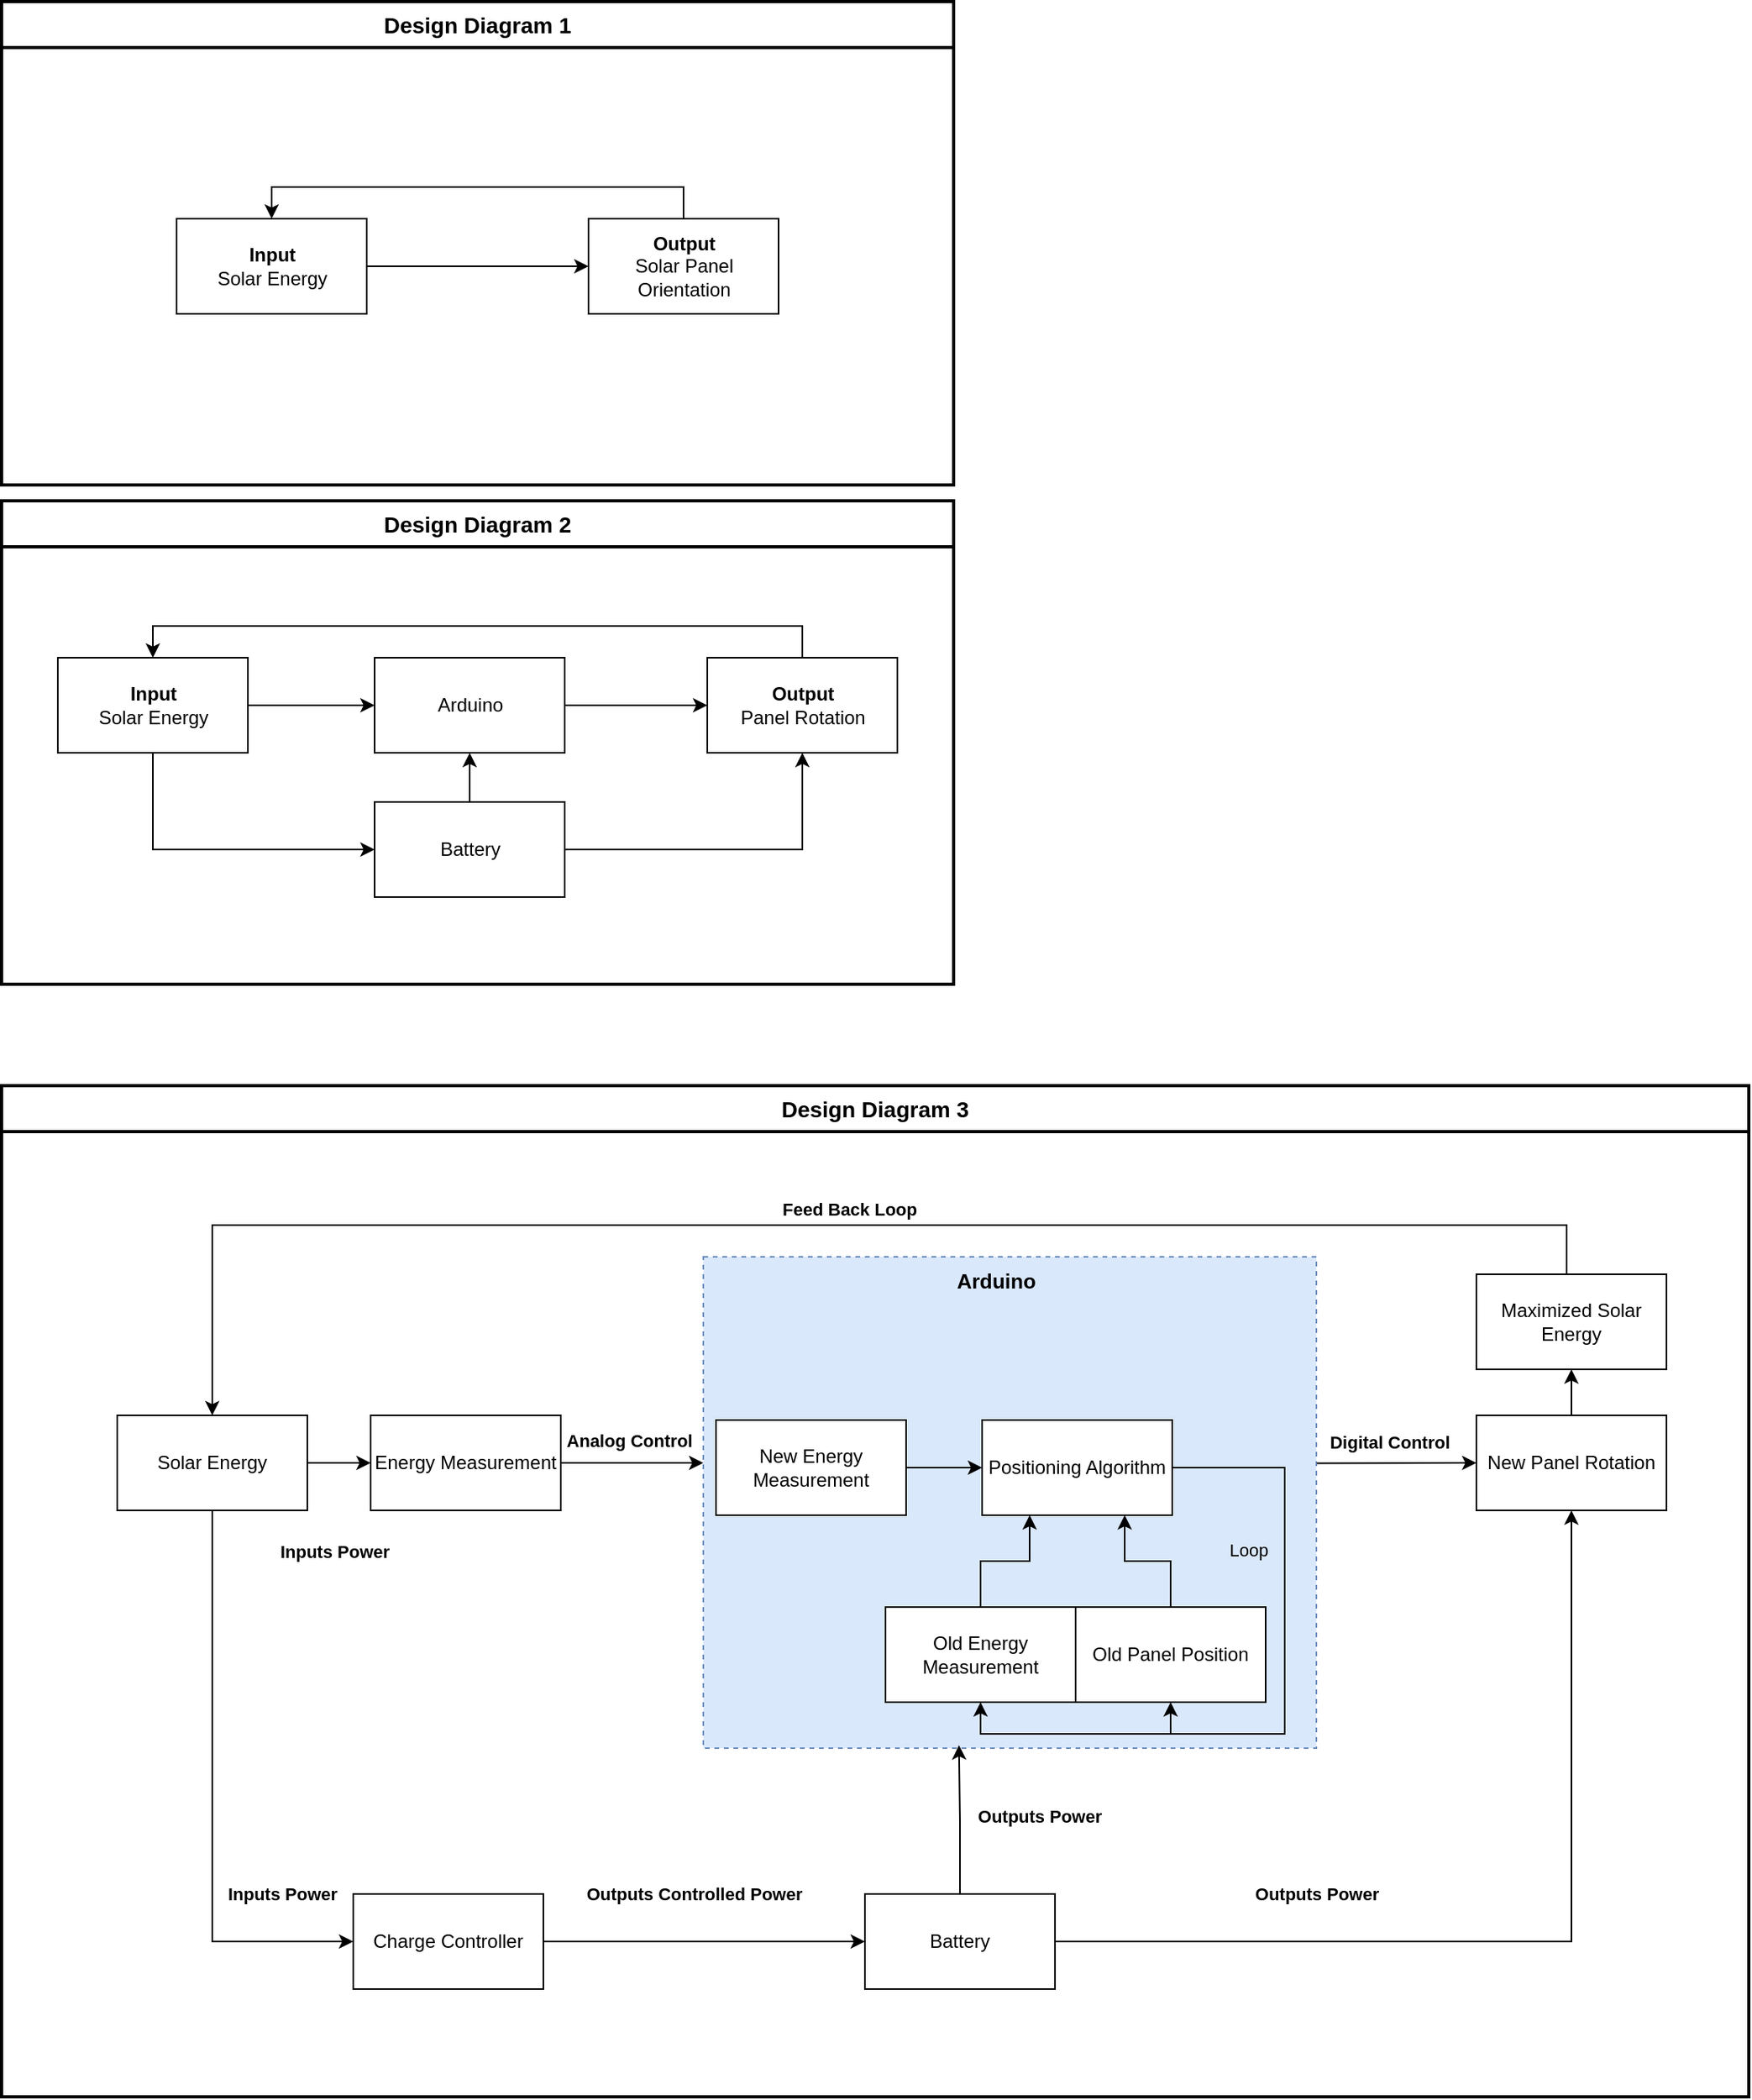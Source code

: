 <mxfile version="24.0.8" type="device">
  <diagram name="Page-1" id="bFTFt55EDI8Cey1z-oLR">
    <mxGraphModel dx="1137" dy="1201" grid="0" gridSize="10" guides="1" tooltips="1" connect="1" arrows="1" fold="1" page="0" pageScale="1" pageWidth="1100" pageHeight="1300" math="0" shadow="0">
      <root>
        <mxCell id="0" />
        <mxCell id="1" parent="0" />
        <mxCell id="Ft7JuITYyySS7L3L2z_h-27" value="" style="rounded=0;whiteSpace=wrap;html=1;strokeWidth=2;" vertex="1" parent="1">
          <mxGeometry x="67" y="523" width="1103" height="609" as="geometry" />
        </mxCell>
        <mxCell id="Ft7JuITYyySS7L3L2z_h-39" value="&lt;b&gt;&lt;font style=&quot;font-size: 14px;&quot;&gt;Design Diagram 3&lt;/font&gt;&lt;/b&gt;" style="rounded=0;whiteSpace=wrap;html=1;strokeWidth=2;" vertex="1" parent="1">
          <mxGeometry x="67" y="494" width="1103" height="29" as="geometry" />
        </mxCell>
        <mxCell id="Ft7JuITYyySS7L3L2z_h-21" value="" style="rounded=0;whiteSpace=wrap;html=1;strokeWidth=2;" vertex="1" parent="1">
          <mxGeometry x="67" y="-161" width="601" height="276" as="geometry" />
        </mxCell>
        <mxCell id="Ft7JuITYyySS7L3L2z_h-22" value="&lt;b&gt;&lt;font style=&quot;font-size: 14px;&quot;&gt;Design Diagram 1&lt;/font&gt;&lt;/b&gt;" style="rounded=0;whiteSpace=wrap;html=1;strokeWidth=2;" vertex="1" parent="1">
          <mxGeometry x="67" y="-190" width="601" height="29" as="geometry" />
        </mxCell>
        <mxCell id="Ft7JuITYyySS7L3L2z_h-19" value="" style="rounded=0;whiteSpace=wrap;html=1;strokeWidth=2;" vertex="1" parent="1">
          <mxGeometry x="67" y="154" width="601" height="276" as="geometry" />
        </mxCell>
        <mxCell id="q5JlAGRupuynp3GvB8Is-3" style="edgeStyle=orthogonalEdgeStyle;rounded=0;orthogonalLoop=1;jettySize=auto;html=1;exitX=1;exitY=0.5;exitDx=0;exitDy=0;" parent="1" source="q5JlAGRupuynp3GvB8Is-1" target="q5JlAGRupuynp3GvB8Is-2" edge="1">
          <mxGeometry relative="1" as="geometry" />
        </mxCell>
        <mxCell id="q5JlAGRupuynp3GvB8Is-1" value="&lt;b&gt;Input&lt;br&gt;&lt;/b&gt;Solar Energy" style="rounded=0;whiteSpace=wrap;html=1;" parent="1" vertex="1">
          <mxGeometry x="177.5" y="-53" width="120" height="60" as="geometry" />
        </mxCell>
        <mxCell id="q5JlAGRupuynp3GvB8Is-55" style="edgeStyle=orthogonalEdgeStyle;rounded=0;orthogonalLoop=1;jettySize=auto;html=1;exitX=0.5;exitY=0;exitDx=0;exitDy=0;entryX=0.5;entryY=0;entryDx=0;entryDy=0;" parent="1" source="q5JlAGRupuynp3GvB8Is-2" target="q5JlAGRupuynp3GvB8Is-1" edge="1">
          <mxGeometry relative="1" as="geometry" />
        </mxCell>
        <mxCell id="q5JlAGRupuynp3GvB8Is-2" value="&lt;b&gt;Output&lt;br&gt;&lt;/b&gt;Solar Panel Orientation" style="rounded=0;whiteSpace=wrap;html=1;" parent="1" vertex="1">
          <mxGeometry x="437.5" y="-53" width="120" height="60" as="geometry" />
        </mxCell>
        <mxCell id="q5JlAGRupuynp3GvB8Is-44" value="" style="rounded=0;whiteSpace=wrap;html=1;dashed=1;fillColor=#dae8fc;strokeColor=#6c8ebf;movable=1;resizable=1;rotatable=1;deletable=1;editable=1;locked=0;connectable=1;container=0;" parent="1" vertex="1">
          <mxGeometry x="510" y="602" width="387" height="310" as="geometry" />
        </mxCell>
        <mxCell id="q5JlAGRupuynp3GvB8Is-18" style="edgeStyle=orthogonalEdgeStyle;rounded=0;orthogonalLoop=1;jettySize=auto;html=1;exitX=1;exitY=0.5;exitDx=0;exitDy=0;entryX=0;entryY=0.5;entryDx=0;entryDy=0;movable=1;resizable=1;rotatable=1;deletable=1;editable=1;locked=0;connectable=1;" parent="1" source="q5JlAGRupuynp3GvB8Is-11" target="q5JlAGRupuynp3GvB8Is-19" edge="1">
          <mxGeometry relative="1" as="geometry">
            <mxPoint x="350" y="692" as="targetPoint" />
          </mxGeometry>
        </mxCell>
        <mxCell id="q5JlAGRupuynp3GvB8Is-45" style="edgeStyle=orthogonalEdgeStyle;rounded=0;orthogonalLoop=1;jettySize=auto;html=1;exitX=0.5;exitY=1;exitDx=0;exitDy=0;entryX=0;entryY=0.5;entryDx=0;entryDy=0;movable=1;resizable=1;rotatable=1;deletable=1;editable=1;locked=0;connectable=1;" parent="1" source="q5JlAGRupuynp3GvB8Is-11" target="Ft7JuITYyySS7L3L2z_h-8" edge="1">
          <mxGeometry relative="1" as="geometry" />
        </mxCell>
        <mxCell id="q5JlAGRupuynp3GvB8Is-48" value="Inputs Power" style="edgeLabel;html=1;align=center;verticalAlign=middle;resizable=1;points=[];fontStyle=1;movable=1;rotatable=1;deletable=1;editable=1;locked=0;connectable=1;container=0;" parent="q5JlAGRupuynp3GvB8Is-45" vertex="1" connectable="0">
          <mxGeometry x="0.156" y="-2" relative="1" as="geometry">
            <mxPoint x="46" y="33" as="offset" />
          </mxGeometry>
        </mxCell>
        <mxCell id="q5JlAGRupuynp3GvB8Is-11" value="Solar Energy" style="rounded=0;whiteSpace=wrap;html=1;movable=1;resizable=1;rotatable=1;deletable=1;editable=1;locked=0;connectable=1;container=0;" parent="1" vertex="1">
          <mxGeometry x="140" y="702" width="120" height="60" as="geometry" />
        </mxCell>
        <mxCell id="Ft7JuITYyySS7L3L2z_h-6" style="edgeStyle=orthogonalEdgeStyle;rounded=0;orthogonalLoop=1;jettySize=auto;html=1;exitX=1;exitY=0.5;exitDx=0;exitDy=0;entryX=0.5;entryY=1;entryDx=0;entryDy=0;movable=1;resizable=1;rotatable=1;deletable=1;editable=1;locked=0;connectable=1;" edge="1" parent="1" source="q5JlAGRupuynp3GvB8Is-14" target="q5JlAGRupuynp3GvB8Is-43">
          <mxGeometry relative="1" as="geometry">
            <Array as="points">
              <mxPoint x="877" y="735" />
              <mxPoint x="877" y="903" />
              <mxPoint x="685" y="903" />
            </Array>
          </mxGeometry>
        </mxCell>
        <mxCell id="Ft7JuITYyySS7L3L2z_h-7" value="Loop" style="edgeStyle=orthogonalEdgeStyle;rounded=0;orthogonalLoop=1;jettySize=auto;html=1;exitX=1;exitY=0.5;exitDx=0;exitDy=0;entryX=0.5;entryY=1;entryDx=0;entryDy=0;labelBackgroundColor=none;movable=1;resizable=1;rotatable=1;deletable=1;editable=1;locked=0;connectable=1;" edge="1" parent="1" source="q5JlAGRupuynp3GvB8Is-14" target="q5JlAGRupuynp3GvB8Is-42">
          <mxGeometry x="-0.257" y="-23" relative="1" as="geometry">
            <Array as="points">
              <mxPoint x="877" y="735" />
              <mxPoint x="877" y="903" />
              <mxPoint x="805" y="903" />
            </Array>
            <mxPoint as="offset" />
          </mxGeometry>
        </mxCell>
        <mxCell id="q5JlAGRupuynp3GvB8Is-14" value="Positioning Algorithm" style="rounded=0;whiteSpace=wrap;html=1;movable=1;resizable=1;rotatable=1;deletable=1;editable=1;locked=0;connectable=1;container=0;" parent="1" vertex="1">
          <mxGeometry x="686" y="705" width="120" height="60" as="geometry" />
        </mxCell>
        <mxCell id="q5JlAGRupuynp3GvB8Is-32" style="edgeStyle=orthogonalEdgeStyle;rounded=0;orthogonalLoop=1;jettySize=auto;html=1;exitX=0.5;exitY=0;exitDx=0;exitDy=0;entryX=0.417;entryY=0.994;entryDx=0;entryDy=0;entryPerimeter=0;movable=1;resizable=1;rotatable=1;deletable=1;editable=1;locked=0;connectable=1;" parent="1" source="q5JlAGRupuynp3GvB8Is-15" edge="1" target="q5JlAGRupuynp3GvB8Is-44">
          <mxGeometry relative="1" as="geometry">
            <mxPoint x="640" y="912" as="targetPoint" />
          </mxGeometry>
        </mxCell>
        <mxCell id="q5JlAGRupuynp3GvB8Is-50" value="Outputs Power" style="edgeLabel;html=1;align=center;verticalAlign=middle;resizable=1;points=[];fontStyle=1;movable=1;rotatable=1;deletable=1;editable=1;locked=0;connectable=1;container=0;" parent="q5JlAGRupuynp3GvB8Is-32" vertex="1" connectable="0">
          <mxGeometry x="0.048" y="-1" relative="1" as="geometry">
            <mxPoint x="49" as="offset" />
          </mxGeometry>
        </mxCell>
        <mxCell id="q5JlAGRupuynp3GvB8Is-46" style="edgeStyle=orthogonalEdgeStyle;rounded=0;orthogonalLoop=1;jettySize=auto;html=1;exitX=1;exitY=0.5;exitDx=0;exitDy=0;entryX=0.5;entryY=1;entryDx=0;entryDy=0;fontStyle=1;movable=1;resizable=1;rotatable=1;deletable=1;editable=1;locked=0;connectable=1;" parent="1" source="q5JlAGRupuynp3GvB8Is-15" target="q5JlAGRupuynp3GvB8Is-33" edge="1">
          <mxGeometry relative="1" as="geometry" />
        </mxCell>
        <mxCell id="q5JlAGRupuynp3GvB8Is-47" value="Outputs Power" style="edgeLabel;html=1;align=center;verticalAlign=middle;resizable=1;points=[];fontStyle=1;movable=1;rotatable=1;deletable=1;editable=1;locked=0;connectable=1;container=0;" parent="q5JlAGRupuynp3GvB8Is-46" vertex="1" connectable="0">
          <mxGeometry x="0.377" y="1" relative="1" as="geometry">
            <mxPoint x="-160" y="55" as="offset" />
          </mxGeometry>
        </mxCell>
        <mxCell id="q5JlAGRupuynp3GvB8Is-15" value="Battery" style="rounded=0;whiteSpace=wrap;html=1;movable=1;resizable=1;rotatable=1;deletable=1;editable=1;locked=0;connectable=1;container=0;" parent="1" vertex="1">
          <mxGeometry x="612" y="1004" width="120" height="60" as="geometry" />
        </mxCell>
        <mxCell id="q5JlAGRupuynp3GvB8Is-41" style="edgeStyle=orthogonalEdgeStyle;rounded=0;orthogonalLoop=1;jettySize=auto;html=1;exitX=1;exitY=0.5;exitDx=0;exitDy=0;entryX=0;entryY=0.5;entryDx=0;entryDy=0;movable=1;resizable=1;rotatable=1;deletable=1;editable=1;locked=0;connectable=1;" parent="1" source="q5JlAGRupuynp3GvB8Is-19" edge="1">
          <mxGeometry relative="1" as="geometry">
            <mxPoint x="510" y="732" as="targetPoint" />
          </mxGeometry>
        </mxCell>
        <mxCell id="q5JlAGRupuynp3GvB8Is-19" value="Energy Measurement" style="rounded=0;whiteSpace=wrap;html=1;movable=1;resizable=1;rotatable=1;deletable=1;editable=1;locked=0;connectable=1;container=0;" parent="1" vertex="1">
          <mxGeometry x="300" y="702" width="120" height="60" as="geometry" />
        </mxCell>
        <mxCell id="q5JlAGRupuynp3GvB8Is-37" style="edgeStyle=orthogonalEdgeStyle;rounded=0;orthogonalLoop=1;jettySize=auto;html=1;exitX=0.5;exitY=0;exitDx=0;exitDy=0;entryX=0.5;entryY=0;entryDx=0;entryDy=0;strokeColor=#000000;movable=1;resizable=1;rotatable=1;deletable=1;editable=1;locked=0;connectable=1;" parent="1" source="q5JlAGRupuynp3GvB8Is-21" target="q5JlAGRupuynp3GvB8Is-11" edge="1">
          <mxGeometry relative="1" as="geometry">
            <Array as="points">
              <mxPoint x="1055" y="613" />
              <mxPoint x="1055" y="582" />
              <mxPoint x="200" y="582" />
            </Array>
          </mxGeometry>
        </mxCell>
        <mxCell id="q5JlAGRupuynp3GvB8Is-38" value="&lt;b&gt;Feed Back Loop&lt;/b&gt;" style="edgeLabel;html=1;align=center;verticalAlign=middle;resizable=1;points=[];movable=1;rotatable=1;deletable=1;editable=1;locked=0;connectable=1;container=0;" parent="q5JlAGRupuynp3GvB8Is-37" vertex="1" connectable="0">
          <mxGeometry x="-0.085" y="4" relative="1" as="geometry">
            <mxPoint x="-26" y="-14" as="offset" />
          </mxGeometry>
        </mxCell>
        <mxCell id="q5JlAGRupuynp3GvB8Is-21" value="Maximized Solar Energy" style="rounded=0;whiteSpace=wrap;html=1;movable=1;resizable=1;rotatable=1;deletable=1;editable=1;locked=0;connectable=1;container=0;" parent="1" vertex="1">
          <mxGeometry x="998" y="613" width="120" height="60" as="geometry" />
        </mxCell>
        <mxCell id="q5JlAGRupuynp3GvB8Is-23" value="&lt;b style=&quot;font-size: 13px;&quot;&gt;Arduino&lt;/b&gt;" style="text;html=1;strokeColor=none;fillColor=none;align=center;verticalAlign=middle;whiteSpace=wrap;rounded=0;fontSize=13;movable=1;resizable=1;rotatable=1;deletable=1;editable=1;locked=0;connectable=1;container=0;" parent="1" vertex="1">
          <mxGeometry x="665" y="602" width="60" height="30" as="geometry" />
        </mxCell>
        <mxCell id="Ft7JuITYyySS7L3L2z_h-5" style="edgeStyle=orthogonalEdgeStyle;rounded=0;orthogonalLoop=1;jettySize=auto;html=1;exitX=0.5;exitY=0;exitDx=0;exitDy=0;entryX=0.5;entryY=1;entryDx=0;entryDy=0;movable=1;resizable=1;rotatable=1;deletable=1;editable=1;locked=0;connectable=1;" edge="1" parent="1" source="q5JlAGRupuynp3GvB8Is-33" target="q5JlAGRupuynp3GvB8Is-21">
          <mxGeometry relative="1" as="geometry" />
        </mxCell>
        <mxCell id="q5JlAGRupuynp3GvB8Is-33" value="New Panel Rotation" style="rounded=0;whiteSpace=wrap;html=1;movable=1;resizable=1;rotatable=1;deletable=1;editable=1;locked=0;connectable=1;container=0;" parent="1" vertex="1">
          <mxGeometry x="998" y="702" width="120" height="60" as="geometry" />
        </mxCell>
        <mxCell id="q5JlAGRupuynp3GvB8Is-52" style="edgeStyle=orthogonalEdgeStyle;rounded=0;orthogonalLoop=1;jettySize=auto;html=1;exitX=0.5;exitY=0;exitDx=0;exitDy=0;entryX=0.75;entryY=1;entryDx=0;entryDy=0;movable=1;resizable=1;rotatable=1;deletable=1;editable=1;locked=0;connectable=1;" parent="1" source="q5JlAGRupuynp3GvB8Is-42" target="q5JlAGRupuynp3GvB8Is-14" edge="1">
          <mxGeometry relative="1" as="geometry" />
        </mxCell>
        <mxCell id="q5JlAGRupuynp3GvB8Is-42" value="Old Panel Position" style="rounded=0;whiteSpace=wrap;html=1;movable=1;resizable=1;rotatable=1;deletable=1;editable=1;locked=0;connectable=1;container=0;" parent="1" vertex="1">
          <mxGeometry x="745" y="823" width="120" height="60" as="geometry" />
        </mxCell>
        <mxCell id="q5JlAGRupuynp3GvB8Is-51" style="edgeStyle=orthogonalEdgeStyle;rounded=0;orthogonalLoop=1;jettySize=auto;html=1;exitX=0.5;exitY=0;exitDx=0;exitDy=0;entryX=0.25;entryY=1;entryDx=0;entryDy=0;movable=1;resizable=1;rotatable=1;deletable=1;editable=1;locked=0;connectable=1;" parent="1" source="q5JlAGRupuynp3GvB8Is-43" target="q5JlAGRupuynp3GvB8Is-14" edge="1">
          <mxGeometry relative="1" as="geometry" />
        </mxCell>
        <mxCell id="q5JlAGRupuynp3GvB8Is-43" value="Old Energy Measurement" style="rounded=0;whiteSpace=wrap;html=1;movable=1;resizable=1;rotatable=1;deletable=1;editable=1;locked=0;connectable=1;container=0;" parent="1" vertex="1">
          <mxGeometry x="625" y="823" width="120" height="60" as="geometry" />
        </mxCell>
        <mxCell id="q5JlAGRupuynp3GvB8Is-53" value="" style="endArrow=classic;html=1;rounded=0;entryX=0;entryY=0.5;entryDx=0;entryDy=0;exitX=1.001;exitY=0.42;exitDx=0;exitDy=0;exitPerimeter=0;movable=1;resizable=1;rotatable=1;deletable=1;editable=1;locked=0;connectable=1;" parent="1" source="q5JlAGRupuynp3GvB8Is-44" target="q5JlAGRupuynp3GvB8Is-33" edge="1">
          <mxGeometry width="50" height="50" relative="1" as="geometry">
            <mxPoint x="780" y="742" as="sourcePoint" />
            <mxPoint x="760" y="862" as="targetPoint" />
          </mxGeometry>
        </mxCell>
        <mxCell id="Ft7JuITYyySS7L3L2z_h-3" style="edgeStyle=orthogonalEdgeStyle;rounded=0;orthogonalLoop=1;jettySize=auto;html=1;exitX=1;exitY=0.5;exitDx=0;exitDy=0;entryX=0;entryY=0.5;entryDx=0;entryDy=0;movable=1;resizable=1;rotatable=1;deletable=1;editable=1;locked=0;connectable=1;" edge="1" parent="1" source="Ft7JuITYyySS7L3L2z_h-1" target="q5JlAGRupuynp3GvB8Is-14">
          <mxGeometry relative="1" as="geometry" />
        </mxCell>
        <mxCell id="Ft7JuITYyySS7L3L2z_h-1" value="New Energy Measurement" style="rounded=0;whiteSpace=wrap;html=1;movable=1;resizable=1;rotatable=1;deletable=1;editable=1;locked=0;connectable=1;container=0;" vertex="1" parent="1">
          <mxGeometry x="518" y="705" width="120" height="60" as="geometry" />
        </mxCell>
        <mxCell id="Ft7JuITYyySS7L3L2z_h-9" style="edgeStyle=orthogonalEdgeStyle;rounded=0;orthogonalLoop=1;jettySize=auto;html=1;exitX=1;exitY=0.5;exitDx=0;exitDy=0;movable=1;resizable=1;rotatable=1;deletable=1;editable=1;locked=0;connectable=1;" edge="1" parent="1" source="Ft7JuITYyySS7L3L2z_h-8" target="q5JlAGRupuynp3GvB8Is-15">
          <mxGeometry relative="1" as="geometry" />
        </mxCell>
        <mxCell id="Ft7JuITYyySS7L3L2z_h-8" value="Charge Controller" style="rounded=0;whiteSpace=wrap;html=1;movable=1;resizable=1;rotatable=1;deletable=1;editable=1;locked=0;connectable=1;container=0;" vertex="1" parent="1">
          <mxGeometry x="289" y="1004" width="120" height="60" as="geometry" />
        </mxCell>
        <mxCell id="Ft7JuITYyySS7L3L2z_h-11" value="Outputs Controlled Power" style="edgeLabel;html=1;align=center;verticalAlign=middle;resizable=1;points=[];fontStyle=1;movable=1;rotatable=1;deletable=1;editable=1;locked=0;connectable=1;container=0;" vertex="1" connectable="0" parent="1">
          <mxGeometry x="469" y="1004" width="70" as="geometry" />
        </mxCell>
        <mxCell id="Ft7JuITYyySS7L3L2z_h-12" value="Digital Control" style="edgeLabel;html=1;align=center;verticalAlign=middle;resizable=1;points=[];fontStyle=1;movable=1;rotatable=1;deletable=1;editable=1;locked=0;connectable=1;container=0;" vertex="1" connectable="0" parent="1">
          <mxGeometry x="933" y="721" as="geometry">
            <mxPoint x="10" y="-2" as="offset" />
          </mxGeometry>
        </mxCell>
        <mxCell id="Ft7JuITYyySS7L3L2z_h-13" value="Analog Control" style="edgeLabel;html=1;align=center;verticalAlign=middle;resizable=1;points=[];fontStyle=1;movable=1;rotatable=1;deletable=1;editable=1;locked=0;connectable=1;container=0;" vertex="1" connectable="0" parent="1">
          <mxGeometry x="945" y="695" as="geometry">
            <mxPoint x="-482" y="23" as="offset" />
          </mxGeometry>
        </mxCell>
        <mxCell id="Ft7JuITYyySS7L3L2z_h-14" value="Inputs Power" style="edgeLabel;html=1;align=center;verticalAlign=middle;resizable=1;points=[];fontStyle=1;movable=1;rotatable=1;deletable=1;editable=1;locked=0;connectable=1;container=0;" vertex="1" connectable="0" parent="1">
          <mxGeometry x="221" y="990" as="geometry">
            <mxPoint x="56" y="-202" as="offset" />
          </mxGeometry>
        </mxCell>
        <mxCell id="Ft7JuITYyySS7L3L2z_h-18" value="" style="group" vertex="1" connectable="0" parent="1">
          <mxGeometry x="102.5" y="224" width="530" height="151" as="geometry" />
        </mxCell>
        <mxCell id="q5JlAGRupuynp3GvB8Is-8" style="edgeStyle=orthogonalEdgeStyle;rounded=0;orthogonalLoop=1;jettySize=auto;html=1;exitX=1;exitY=0.5;exitDx=0;exitDy=0;entryX=0;entryY=0.5;entryDx=0;entryDy=0;" parent="Ft7JuITYyySS7L3L2z_h-18" source="q5JlAGRupuynp3GvB8Is-5" target="q5JlAGRupuynp3GvB8Is-7" edge="1">
          <mxGeometry relative="1" as="geometry" />
        </mxCell>
        <mxCell id="q5JlAGRupuynp3GvB8Is-59" style="edgeStyle=orthogonalEdgeStyle;rounded=0;orthogonalLoop=1;jettySize=auto;html=1;exitX=0.5;exitY=1;exitDx=0;exitDy=0;entryX=0;entryY=0.5;entryDx=0;entryDy=0;" parent="Ft7JuITYyySS7L3L2z_h-18" source="q5JlAGRupuynp3GvB8Is-5" target="q5JlAGRupuynp3GvB8Is-57" edge="1">
          <mxGeometry relative="1" as="geometry" />
        </mxCell>
        <mxCell id="q5JlAGRupuynp3GvB8Is-5" value="&lt;b&gt;Input&lt;br&gt;&lt;/b&gt;Solar Energy" style="rounded=0;whiteSpace=wrap;html=1;" parent="Ft7JuITYyySS7L3L2z_h-18" vertex="1">
          <mxGeometry width="120" height="60" as="geometry" />
        </mxCell>
        <mxCell id="q5JlAGRupuynp3GvB8Is-54" style="edgeStyle=orthogonalEdgeStyle;rounded=0;orthogonalLoop=1;jettySize=auto;html=1;exitX=0.5;exitY=0;exitDx=0;exitDy=0;entryX=0.5;entryY=0;entryDx=0;entryDy=0;" parent="Ft7JuITYyySS7L3L2z_h-18" source="q5JlAGRupuynp3GvB8Is-6" target="q5JlAGRupuynp3GvB8Is-5" edge="1">
          <mxGeometry relative="1" as="geometry" />
        </mxCell>
        <mxCell id="q5JlAGRupuynp3GvB8Is-6" value="&lt;b&gt;Output&lt;/b&gt;&lt;br&gt;Panel Rotation" style="rounded=0;whiteSpace=wrap;html=1;" parent="Ft7JuITYyySS7L3L2z_h-18" vertex="1">
          <mxGeometry x="410" width="120" height="60" as="geometry" />
        </mxCell>
        <mxCell id="q5JlAGRupuynp3GvB8Is-9" style="edgeStyle=orthogonalEdgeStyle;rounded=0;orthogonalLoop=1;jettySize=auto;html=1;exitX=1;exitY=0.5;exitDx=0;exitDy=0;entryX=0;entryY=0.5;entryDx=0;entryDy=0;" parent="Ft7JuITYyySS7L3L2z_h-18" source="q5JlAGRupuynp3GvB8Is-7" target="q5JlAGRupuynp3GvB8Is-6" edge="1">
          <mxGeometry relative="1" as="geometry" />
        </mxCell>
        <mxCell id="q5JlAGRupuynp3GvB8Is-7" value="Arduino" style="rounded=0;whiteSpace=wrap;html=1;" parent="Ft7JuITYyySS7L3L2z_h-18" vertex="1">
          <mxGeometry x="200" width="120" height="60" as="geometry" />
        </mxCell>
        <mxCell id="q5JlAGRupuynp3GvB8Is-58" style="edgeStyle=orthogonalEdgeStyle;rounded=0;orthogonalLoop=1;jettySize=auto;html=1;exitX=0.5;exitY=0;exitDx=0;exitDy=0;entryX=0.5;entryY=1;entryDx=0;entryDy=0;" parent="Ft7JuITYyySS7L3L2z_h-18" source="q5JlAGRupuynp3GvB8Is-57" target="q5JlAGRupuynp3GvB8Is-7" edge="1">
          <mxGeometry relative="1" as="geometry" />
        </mxCell>
        <mxCell id="q5JlAGRupuynp3GvB8Is-60" style="edgeStyle=orthogonalEdgeStyle;rounded=0;orthogonalLoop=1;jettySize=auto;html=1;exitX=1;exitY=0.5;exitDx=0;exitDy=0;entryX=0.5;entryY=1;entryDx=0;entryDy=0;" parent="Ft7JuITYyySS7L3L2z_h-18" source="q5JlAGRupuynp3GvB8Is-57" target="q5JlAGRupuynp3GvB8Is-6" edge="1">
          <mxGeometry relative="1" as="geometry" />
        </mxCell>
        <mxCell id="q5JlAGRupuynp3GvB8Is-57" value="Battery" style="rounded=0;whiteSpace=wrap;html=1;" parent="Ft7JuITYyySS7L3L2z_h-18" vertex="1">
          <mxGeometry x="200" y="91" width="120" height="60" as="geometry" />
        </mxCell>
        <mxCell id="Ft7JuITYyySS7L3L2z_h-20" value="&lt;b&gt;&lt;font style=&quot;font-size: 14px;&quot;&gt;Design Diagram 2&lt;/font&gt;&lt;/b&gt;" style="rounded=0;whiteSpace=wrap;html=1;strokeWidth=2;" vertex="1" parent="1">
          <mxGeometry x="67" y="125" width="601" height="29" as="geometry" />
        </mxCell>
      </root>
    </mxGraphModel>
  </diagram>
</mxfile>
